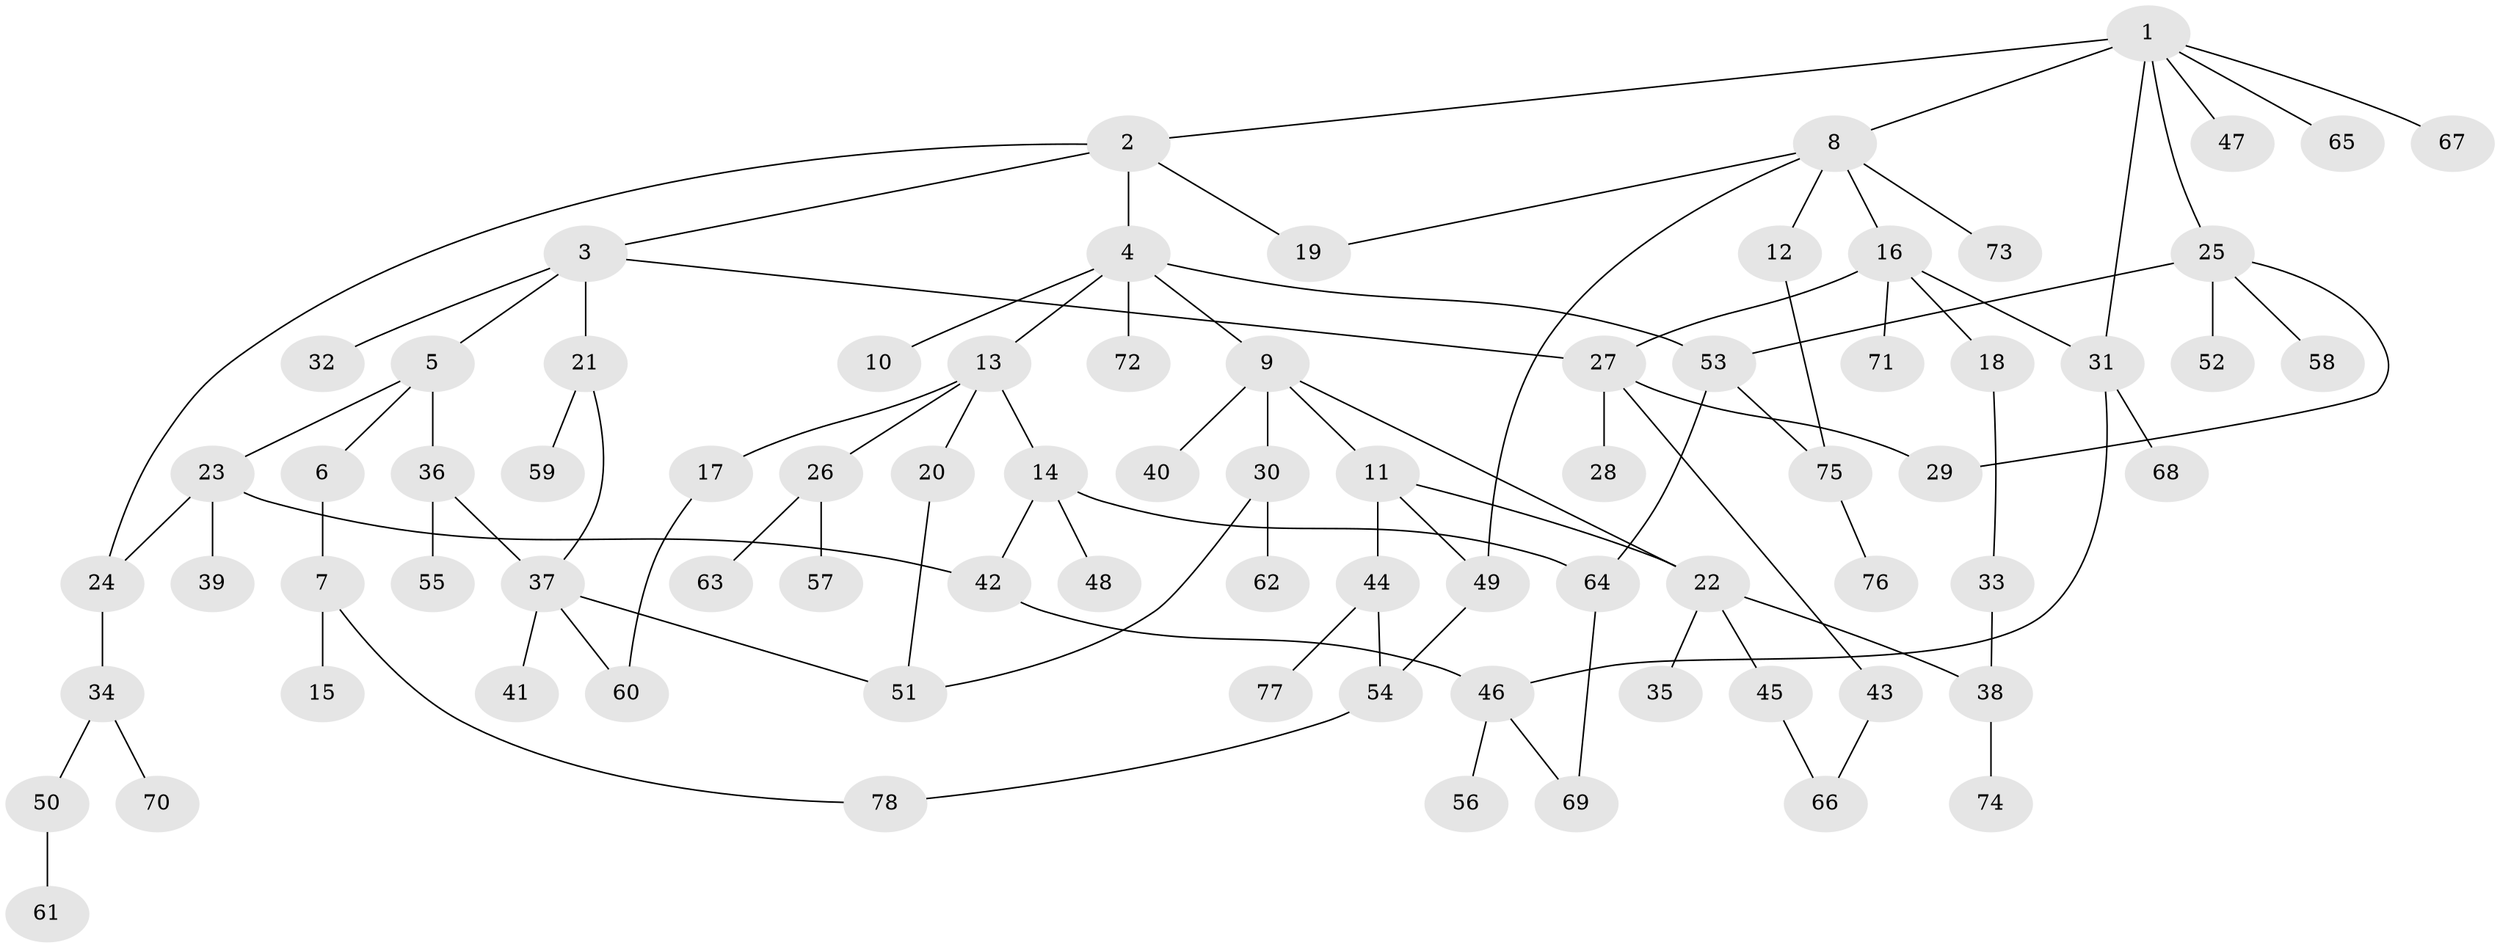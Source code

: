 // Generated by graph-tools (version 1.1) at 2025/10/02/27/25 16:10:54]
// undirected, 78 vertices, 98 edges
graph export_dot {
graph [start="1"]
  node [color=gray90,style=filled];
  1;
  2;
  3;
  4;
  5;
  6;
  7;
  8;
  9;
  10;
  11;
  12;
  13;
  14;
  15;
  16;
  17;
  18;
  19;
  20;
  21;
  22;
  23;
  24;
  25;
  26;
  27;
  28;
  29;
  30;
  31;
  32;
  33;
  34;
  35;
  36;
  37;
  38;
  39;
  40;
  41;
  42;
  43;
  44;
  45;
  46;
  47;
  48;
  49;
  50;
  51;
  52;
  53;
  54;
  55;
  56;
  57;
  58;
  59;
  60;
  61;
  62;
  63;
  64;
  65;
  66;
  67;
  68;
  69;
  70;
  71;
  72;
  73;
  74;
  75;
  76;
  77;
  78;
  1 -- 2;
  1 -- 8;
  1 -- 25;
  1 -- 47;
  1 -- 65;
  1 -- 67;
  1 -- 31;
  2 -- 3;
  2 -- 4;
  2 -- 24;
  2 -- 19;
  3 -- 5;
  3 -- 21;
  3 -- 27;
  3 -- 32;
  4 -- 9;
  4 -- 10;
  4 -- 13;
  4 -- 72;
  4 -- 53;
  5 -- 6;
  5 -- 23;
  5 -- 36;
  6 -- 7;
  7 -- 15;
  7 -- 78;
  8 -- 12;
  8 -- 16;
  8 -- 19;
  8 -- 49;
  8 -- 73;
  9 -- 11;
  9 -- 30;
  9 -- 40;
  9 -- 22;
  11 -- 22;
  11 -- 44;
  11 -- 49;
  12 -- 75;
  13 -- 14;
  13 -- 17;
  13 -- 20;
  13 -- 26;
  14 -- 42;
  14 -- 48;
  14 -- 64;
  16 -- 18;
  16 -- 31;
  16 -- 71;
  16 -- 27;
  17 -- 60;
  18 -- 33;
  20 -- 51;
  21 -- 37;
  21 -- 59;
  22 -- 35;
  22 -- 38;
  22 -- 45;
  23 -- 39;
  23 -- 42;
  23 -- 24;
  24 -- 34;
  25 -- 52;
  25 -- 53;
  25 -- 58;
  25 -- 29;
  26 -- 57;
  26 -- 63;
  27 -- 28;
  27 -- 29;
  27 -- 43;
  30 -- 51;
  30 -- 62;
  31 -- 46;
  31 -- 68;
  33 -- 38;
  34 -- 50;
  34 -- 70;
  36 -- 55;
  36 -- 37;
  37 -- 41;
  37 -- 60;
  37 -- 51;
  38 -- 74;
  42 -- 46;
  43 -- 66;
  44 -- 77;
  44 -- 54;
  45 -- 66;
  46 -- 56;
  46 -- 69;
  49 -- 54;
  50 -- 61;
  53 -- 75;
  53 -- 64;
  54 -- 78;
  64 -- 69;
  75 -- 76;
}
